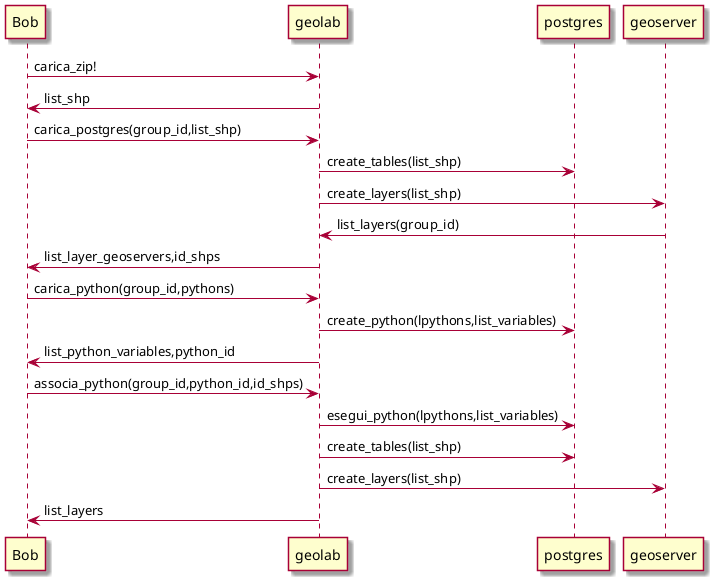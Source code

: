 @startuml

skin rose

Bob -> geolab: carica_zip!
geolab-> Bob :list_shp


Bob -> geolab: carica_postgres(group_id,list_shp)
geolab-> postgres :create_tables(list_shp)

geolab-> geoserver :create_layers(list_shp)
geolab<- geoserver :list_layers(group_id)
geolab-> Bob :list_layer_geoservers,id_shps

Bob -> geolab: carica_python(group_id,pythons)
geolab-> postgres :create_python(lpythons,list_variables)
geolab-> Bob :list_python_variables,python_id

Bob -> geolab: associa_python(group_id,python_id,id_shps)
geolab-> postgres :esegui_python(lpythons,list_variables)
geolab-> postgres :create_tables(list_shp)
geolab-> geoserver :create_layers(list_shp)
geolab-> Bob :list_layers



@enduml